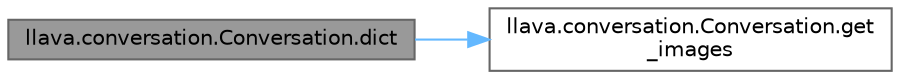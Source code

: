 digraph "llava.conversation.Conversation.dict"
{
 // LATEX_PDF_SIZE
  bgcolor="transparent";
  edge [fontname=Helvetica,fontsize=10,labelfontname=Helvetica,labelfontsize=10];
  node [fontname=Helvetica,fontsize=10,shape=box,height=0.2,width=0.4];
  rankdir="LR";
  Node1 [id="Node000001",label="llava.conversation.Conversation.dict",height=0.2,width=0.4,color="gray40", fillcolor="grey60", style="filled", fontcolor="black",tooltip=" "];
  Node1 -> Node2 [id="edge1_Node000001_Node000002",color="steelblue1",style="solid",tooltip=" "];
  Node2 [id="Node000002",label="llava.conversation.Conversation.get\l_images",height=0.2,width=0.4,color="grey40", fillcolor="white", style="filled",URL="$classllava_1_1conversation_1_1_conversation.html#a9d03a129645a872cd36cda6308919996",tooltip=" "];
}
